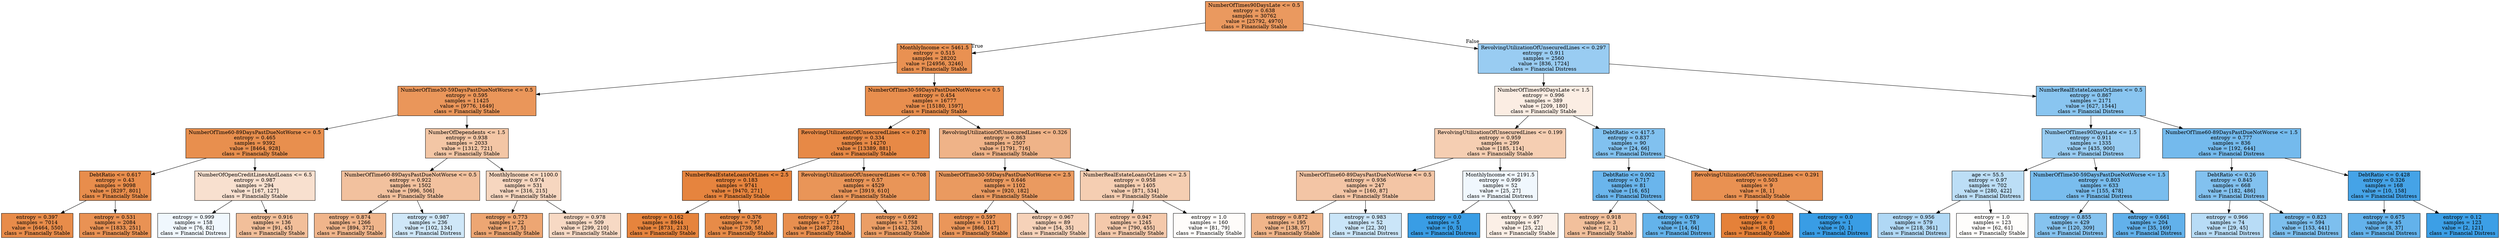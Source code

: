 digraph Tree {
node [shape=box, style="filled", color="black"] ;
0 [label="NumberOfTimes90DaysLate <= 0.5\nentropy = 0.638\nsamples = 30762\nvalue = [25792, 4970]\nclass = Financially Stable", fillcolor="#e58139ce"] ;
1 [label="MonthlyIncome <= 5461.5\nentropy = 0.515\nsamples = 28202\nvalue = [24956, 3246]\nclass = Financially Stable", fillcolor="#e58139de"] ;
0 -> 1 [labeldistance=2.5, labelangle=45, headlabel="True"] ;
2 [label="NumberOfTime30-59DaysPastDueNotWorse <= 0.5\nentropy = 0.595\nsamples = 11425\nvalue = [9776, 1649]\nclass = Financially Stable", fillcolor="#e58139d4"] ;
1 -> 2 ;
3 [label="NumberOfTime60-89DaysPastDueNotWorse <= 0.5\nentropy = 0.465\nsamples = 9392\nvalue = [8464, 928]\nclass = Financially Stable", fillcolor="#e58139e3"] ;
2 -> 3 ;
4 [label="DebtRatio <= 0.617\nentropy = 0.43\nsamples = 9098\nvalue = [8297, 801]\nclass = Financially Stable", fillcolor="#e58139e6"] ;
3 -> 4 ;
5 [label="entropy = 0.397\nsamples = 7014\nvalue = [6464, 550]\nclass = Financially Stable", fillcolor="#e58139e9"] ;
4 -> 5 ;
6 [label="entropy = 0.531\nsamples = 2084\nvalue = [1833, 251]\nclass = Financially Stable", fillcolor="#e58139dc"] ;
4 -> 6 ;
7 [label="NumberOfOpenCreditLinesAndLoans <= 6.5\nentropy = 0.987\nsamples = 294\nvalue = [167, 127]\nclass = Financially Stable", fillcolor="#e581393d"] ;
3 -> 7 ;
8 [label="entropy = 0.999\nsamples = 158\nvalue = [76, 82]\nclass = Financial Distress", fillcolor="#399de513"] ;
7 -> 8 ;
9 [label="entropy = 0.916\nsamples = 136\nvalue = [91, 45]\nclass = Financially Stable", fillcolor="#e5813981"] ;
7 -> 9 ;
10 [label="NumberOfDependents <= 1.5\nentropy = 0.938\nsamples = 2033\nvalue = [1312, 721]\nclass = Financially Stable", fillcolor="#e5813973"] ;
2 -> 10 ;
11 [label="NumberOfTime60-89DaysPastDueNotWorse <= 0.5\nentropy = 0.922\nsamples = 1502\nvalue = [996, 506]\nclass = Financially Stable", fillcolor="#e581397d"] ;
10 -> 11 ;
12 [label="entropy = 0.874\nsamples = 1266\nvalue = [894, 372]\nclass = Financially Stable", fillcolor="#e5813995"] ;
11 -> 12 ;
13 [label="entropy = 0.987\nsamples = 236\nvalue = [102, 134]\nclass = Financial Distress", fillcolor="#399de53d"] ;
11 -> 13 ;
14 [label="MonthlyIncome <= 1100.0\nentropy = 0.974\nsamples = 531\nvalue = [316, 215]\nclass = Financially Stable", fillcolor="#e5813952"] ;
10 -> 14 ;
15 [label="entropy = 0.773\nsamples = 22\nvalue = [17, 5]\nclass = Financially Stable", fillcolor="#e58139b4"] ;
14 -> 15 ;
16 [label="entropy = 0.978\nsamples = 509\nvalue = [299, 210]\nclass = Financially Stable", fillcolor="#e581394c"] ;
14 -> 16 ;
17 [label="NumberOfTime30-59DaysPastDueNotWorse <= 0.5\nentropy = 0.454\nsamples = 16777\nvalue = [15180, 1597]\nclass = Financially Stable", fillcolor="#e58139e4"] ;
1 -> 17 ;
18 [label="RevolvingUtilizationOfUnsecuredLines <= 0.278\nentropy = 0.334\nsamples = 14270\nvalue = [13389, 881]\nclass = Financially Stable", fillcolor="#e58139ee"] ;
17 -> 18 ;
19 [label="NumberRealEstateLoansOrLines <= 2.5\nentropy = 0.183\nsamples = 9741\nvalue = [9470, 271]\nclass = Financially Stable", fillcolor="#e58139f8"] ;
18 -> 19 ;
20 [label="entropy = 0.162\nsamples = 8944\nvalue = [8731, 213]\nclass = Financially Stable", fillcolor="#e58139f9"] ;
19 -> 20 ;
21 [label="entropy = 0.376\nsamples = 797\nvalue = [739, 58]\nclass = Financially Stable", fillcolor="#e58139eb"] ;
19 -> 21 ;
22 [label="RevolvingUtilizationOfUnsecuredLines <= 0.708\nentropy = 0.57\nsamples = 4529\nvalue = [3919, 610]\nclass = Financially Stable", fillcolor="#e58139d7"] ;
18 -> 22 ;
23 [label="entropy = 0.477\nsamples = 2771\nvalue = [2487, 284]\nclass = Financially Stable", fillcolor="#e58139e2"] ;
22 -> 23 ;
24 [label="entropy = 0.692\nsamples = 1758\nvalue = [1432, 326]\nclass = Financially Stable", fillcolor="#e58139c5"] ;
22 -> 24 ;
25 [label="RevolvingUtilizationOfUnsecuredLines <= 0.326\nentropy = 0.863\nsamples = 2507\nvalue = [1791, 716]\nclass = Financially Stable", fillcolor="#e5813999"] ;
17 -> 25 ;
26 [label="NumberOfTime30-59DaysPastDueNotWorse <= 2.5\nentropy = 0.646\nsamples = 1102\nvalue = [920, 182]\nclass = Financially Stable", fillcolor="#e58139cd"] ;
25 -> 26 ;
27 [label="entropy = 0.597\nsamples = 1013\nvalue = [866, 147]\nclass = Financially Stable", fillcolor="#e58139d4"] ;
26 -> 27 ;
28 [label="entropy = 0.967\nsamples = 89\nvalue = [54, 35]\nclass = Financially Stable", fillcolor="#e581395a"] ;
26 -> 28 ;
29 [label="NumberRealEstateLoansOrLines <= 2.5\nentropy = 0.958\nsamples = 1405\nvalue = [871, 534]\nclass = Financially Stable", fillcolor="#e5813963"] ;
25 -> 29 ;
30 [label="entropy = 0.947\nsamples = 1245\nvalue = [790, 455]\nclass = Financially Stable", fillcolor="#e581396c"] ;
29 -> 30 ;
31 [label="entropy = 1.0\nsamples = 160\nvalue = [81, 79]\nclass = Financially Stable", fillcolor="#e5813906"] ;
29 -> 31 ;
32 [label="RevolvingUtilizationOfUnsecuredLines <= 0.297\nentropy = 0.911\nsamples = 2560\nvalue = [836, 1724]\nclass = Financial Distress", fillcolor="#399de583"] ;
0 -> 32 [labeldistance=2.5, labelangle=-45, headlabel="False"] ;
33 [label="NumberOfTimes90DaysLate <= 1.5\nentropy = 0.996\nsamples = 389\nvalue = [209, 180]\nclass = Financially Stable", fillcolor="#e5813923"] ;
32 -> 33 ;
34 [label="RevolvingUtilizationOfUnsecuredLines <= 0.199\nentropy = 0.959\nsamples = 299\nvalue = [185, 114]\nclass = Financially Stable", fillcolor="#e5813962"] ;
33 -> 34 ;
35 [label="NumberOfTime60-89DaysPastDueNotWorse <= 0.5\nentropy = 0.936\nsamples = 247\nvalue = [160, 87]\nclass = Financially Stable", fillcolor="#e5813974"] ;
34 -> 35 ;
36 [label="entropy = 0.872\nsamples = 195\nvalue = [138, 57]\nclass = Financially Stable", fillcolor="#e5813996"] ;
35 -> 36 ;
37 [label="entropy = 0.983\nsamples = 52\nvalue = [22, 30]\nclass = Financial Distress", fillcolor="#399de544"] ;
35 -> 37 ;
38 [label="MonthlyIncome <= 2191.5\nentropy = 0.999\nsamples = 52\nvalue = [25, 27]\nclass = Financial Distress", fillcolor="#399de513"] ;
34 -> 38 ;
39 [label="entropy = 0.0\nsamples = 5\nvalue = [0, 5]\nclass = Financial Distress", fillcolor="#399de5ff"] ;
38 -> 39 ;
40 [label="entropy = 0.997\nsamples = 47\nvalue = [25, 22]\nclass = Financially Stable", fillcolor="#e581391f"] ;
38 -> 40 ;
41 [label="DebtRatio <= 417.5\nentropy = 0.837\nsamples = 90\nvalue = [24, 66]\nclass = Financial Distress", fillcolor="#399de5a2"] ;
33 -> 41 ;
42 [label="DebtRatio <= 0.002\nentropy = 0.717\nsamples = 81\nvalue = [16, 65]\nclass = Financial Distress", fillcolor="#399de5c0"] ;
41 -> 42 ;
43 [label="entropy = 0.918\nsamples = 3\nvalue = [2, 1]\nclass = Financially Stable", fillcolor="#e581397f"] ;
42 -> 43 ;
44 [label="entropy = 0.679\nsamples = 78\nvalue = [14, 64]\nclass = Financial Distress", fillcolor="#399de5c7"] ;
42 -> 44 ;
45 [label="RevolvingUtilizationOfUnsecuredLines <= 0.291\nentropy = 0.503\nsamples = 9\nvalue = [8, 1]\nclass = Financially Stable", fillcolor="#e58139df"] ;
41 -> 45 ;
46 [label="entropy = 0.0\nsamples = 8\nvalue = [8, 0]\nclass = Financially Stable", fillcolor="#e58139ff"] ;
45 -> 46 ;
47 [label="entropy = 0.0\nsamples = 1\nvalue = [0, 1]\nclass = Financial Distress", fillcolor="#399de5ff"] ;
45 -> 47 ;
48 [label="NumberRealEstateLoansOrLines <= 0.5\nentropy = 0.867\nsamples = 2171\nvalue = [627, 1544]\nclass = Financial Distress", fillcolor="#399de597"] ;
32 -> 48 ;
49 [label="NumberOfTimes90DaysLate <= 1.5\nentropy = 0.911\nsamples = 1335\nvalue = [435, 900]\nclass = Financial Distress", fillcolor="#399de584"] ;
48 -> 49 ;
50 [label="age <= 55.5\nentropy = 0.97\nsamples = 702\nvalue = [280, 422]\nclass = Financial Distress", fillcolor="#399de556"] ;
49 -> 50 ;
51 [label="entropy = 0.956\nsamples = 579\nvalue = [218, 361]\nclass = Financial Distress", fillcolor="#399de565"] ;
50 -> 51 ;
52 [label="entropy = 1.0\nsamples = 123\nvalue = [62, 61]\nclass = Financially Stable", fillcolor="#e5813904"] ;
50 -> 52 ;
53 [label="NumberOfTime30-59DaysPastDueNotWorse <= 1.5\nentropy = 0.803\nsamples = 633\nvalue = [155, 478]\nclass = Financial Distress", fillcolor="#399de5ac"] ;
49 -> 53 ;
54 [label="entropy = 0.855\nsamples = 429\nvalue = [120, 309]\nclass = Financial Distress", fillcolor="#399de59c"] ;
53 -> 54 ;
55 [label="entropy = 0.661\nsamples = 204\nvalue = [35, 169]\nclass = Financial Distress", fillcolor="#399de5ca"] ;
53 -> 55 ;
56 [label="NumberOfTime60-89DaysPastDueNotWorse <= 1.5\nentropy = 0.777\nsamples = 836\nvalue = [192, 644]\nclass = Financial Distress", fillcolor="#399de5b3"] ;
48 -> 56 ;
57 [label="DebtRatio <= 0.26\nentropy = 0.845\nsamples = 668\nvalue = [182, 486]\nclass = Financial Distress", fillcolor="#399de5a0"] ;
56 -> 57 ;
58 [label="entropy = 0.966\nsamples = 74\nvalue = [29, 45]\nclass = Financial Distress", fillcolor="#399de55b"] ;
57 -> 58 ;
59 [label="entropy = 0.823\nsamples = 594\nvalue = [153, 441]\nclass = Financial Distress", fillcolor="#399de5a7"] ;
57 -> 59 ;
60 [label="DebtRatio <= 0.428\nentropy = 0.326\nsamples = 168\nvalue = [10, 158]\nclass = Financial Distress", fillcolor="#399de5ef"] ;
56 -> 60 ;
61 [label="entropy = 0.675\nsamples = 45\nvalue = [8, 37]\nclass = Financial Distress", fillcolor="#399de5c8"] ;
60 -> 61 ;
62 [label="entropy = 0.12\nsamples = 123\nvalue = [2, 121]\nclass = Financial Distress", fillcolor="#399de5fb"] ;
60 -> 62 ;
}